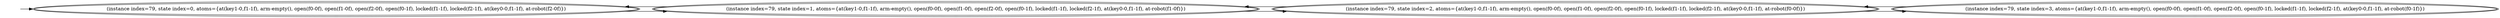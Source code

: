 digraph {
rankdir="LR"
s0[peripheries=2,label="(instance index=79, state index=0, atoms={at(key1-0,f1-1f), arm-empty(), open(f0-0f), open(f1-0f), open(f2-0f), open(f0-1f), locked(f1-1f), locked(f2-1f), at(key0-0,f1-1f), at-robot(f2-0f)})"]
s1[peripheries=2,label="(instance index=79, state index=1, atoms={at(key1-0,f1-1f), arm-empty(), open(f0-0f), open(f1-0f), open(f2-0f), open(f0-1f), locked(f1-1f), locked(f2-1f), at(key0-0,f1-1f), at-robot(f1-0f)})"]
s2[peripheries=2,label="(instance index=79, state index=2, atoms={at(key1-0,f1-1f), arm-empty(), open(f0-0f), open(f1-0f), open(f2-0f), open(f0-1f), locked(f1-1f), locked(f2-1f), at(key0-0,f1-1f), at-robot(f0-0f)})"]
s3[peripheries=2,label="(instance index=79, state index=3, atoms={at(key1-0,f1-1f), arm-empty(), open(f0-0f), open(f1-0f), open(f2-0f), open(f0-1f), locked(f1-1f), locked(f2-1f), at(key0-0,f1-1f), at-robot(f0-1f)})"]
Dangling [ label = "", style = invis ]
{ rank = same; Dangling }
Dangling -> s0
{ rank = same; s0}
{
s0->s1
s1->s2
s1->s0
s2->s3
s2->s1
s3->s2
}
}

